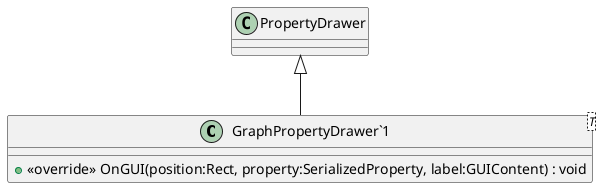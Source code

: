 @startuml
class "GraphPropertyDrawer`1"<T> {
    + <<override>> OnGUI(position:Rect, property:SerializedProperty, label:GUIContent) : void
}
PropertyDrawer <|-- "GraphPropertyDrawer`1"
@enduml
